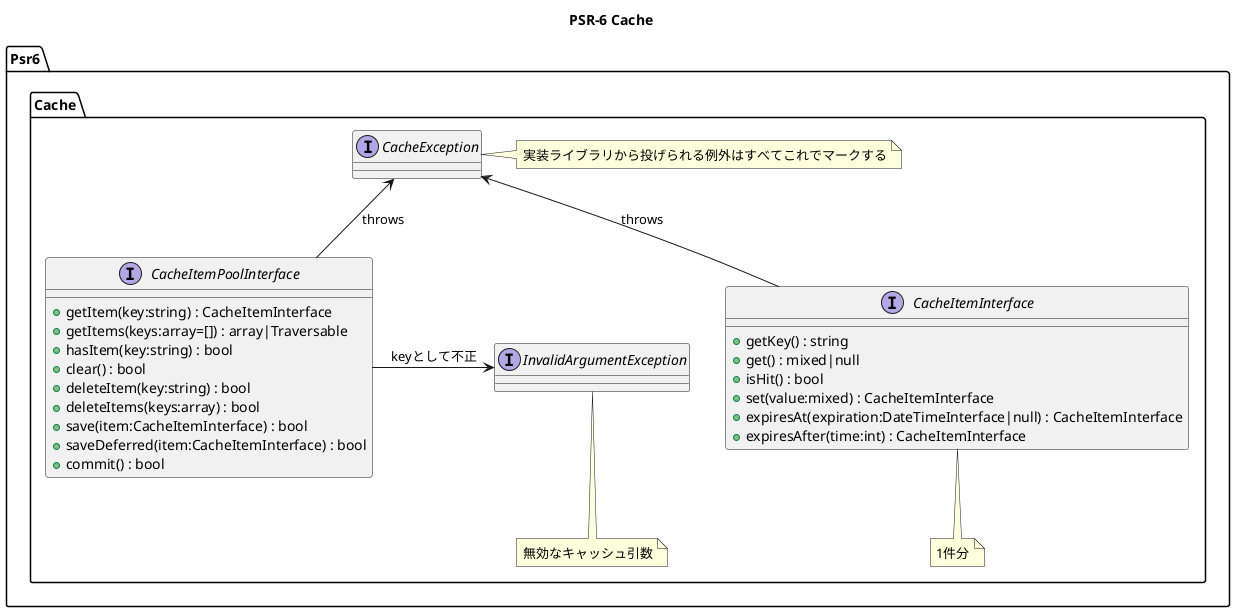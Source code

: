 @startuml
title
  PSR-6 Cache
endtitle

package Psr6.Cache {
  interface CacheItemInterface {
    + getKey() : string
    + get() : mixed|null
    + isHit() : bool
    + set(value:mixed) : CacheItemInterface
    + expiresAt(expiration:DateTimeInterface|null) : CacheItemInterface
    + expiresAfter(time:int) : CacheItemInterface
  }
  note bottom of CacheItemInterface : 1件分
  CacheException <-- CacheItemInterface : throws

  interface CacheItemPoolInterface {
    + getItem(key:string) : CacheItemInterface
    + getItems(keys:array=[]) : array|Traversable
    + hasItem(key:string) : bool
    + clear() : bool
    + deleteItem(key:string) : bool
    + deleteItems(keys:array) : bool
    + save(item:CacheItemInterface) : bool
    + saveDeferred(item:CacheItemInterface) : bool
    + commit() : bool
  }
  InvalidArgumentException <- CacheItemPoolInterface : keyとして不正
  CacheException <-- CacheItemPoolInterface : throws

  interface CacheException
  note right of CacheException: 実装ライブラリから投げられる例外はすべてこれでマークする
  interface InvalidArgumentException
  note bottom of InvalidArgumentException: 無効なキャッシュ引数
}

@enduml